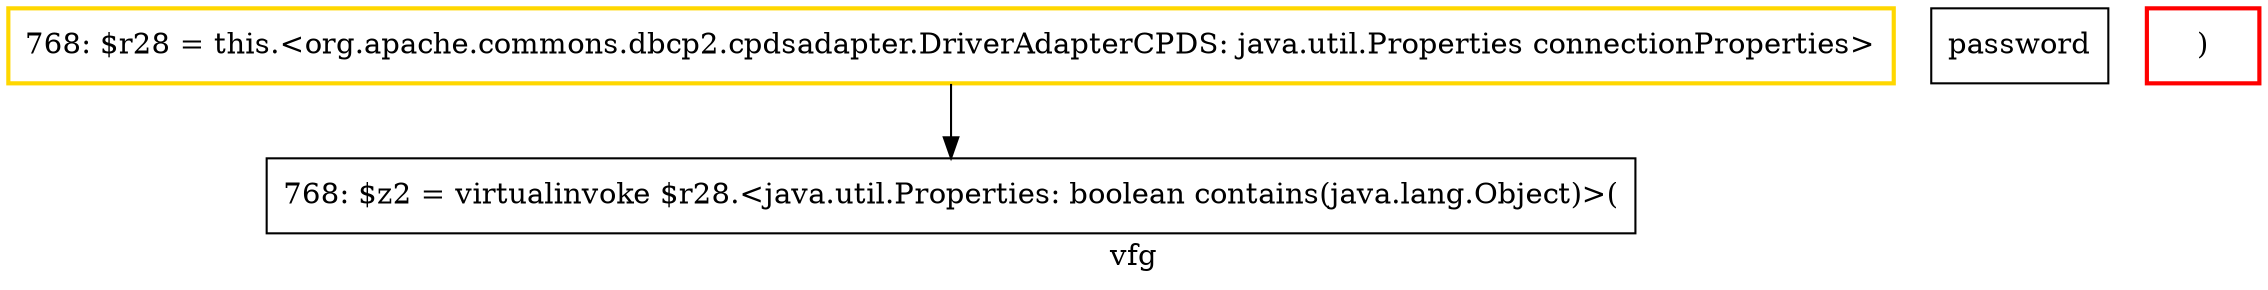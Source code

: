 digraph "vfg" {
    label="vfg";
node [shape=box];
"768: $z2 = virtualinvoke $r28.<java.util.Properties: boolean contains(java.lang.Object)>("password")" [style=bold] [color=red]
"768: $r28 = this.<org.apache.commons.dbcp2.cpdsadapter.DriverAdapterCPDS: java.util.Properties connectionProperties>" [style=bold] [color=gold]
"768: $r28 = this.<org.apache.commons.dbcp2.cpdsadapter.DriverAdapterCPDS: java.util.Properties connectionProperties>"->"768: $z2 = virtualinvoke $r28.<java.util.Properties: boolean contains(java.lang.Object)>("password")";

}